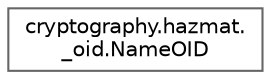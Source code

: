 digraph "Graphical Class Hierarchy"
{
 // LATEX_PDF_SIZE
  bgcolor="transparent";
  edge [fontname=Helvetica,fontsize=10,labelfontname=Helvetica,labelfontsize=10];
  node [fontname=Helvetica,fontsize=10,shape=box,height=0.2,width=0.4];
  rankdir="LR";
  Node0 [id="Node000000",label="cryptography.hazmat.\l_oid.NameOID",height=0.2,width=0.4,color="grey40", fillcolor="white", style="filled",URL="$classcryptography_1_1hazmat_1_1__oid_1_1_name_o_i_d.html",tooltip=" "];
}
